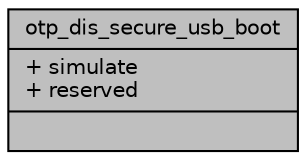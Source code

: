 digraph "otp_dis_secure_usb_boot"
{
 // INTERACTIVE_SVG=YES
 // LATEX_PDF_SIZE
  bgcolor="transparent";
  edge [fontname="Helvetica",fontsize="10",labelfontname="Helvetica",labelfontsize="10"];
  node [fontname="Helvetica",fontsize="10",shape=record];
  Node1 [label="{otp_dis_secure_usb_boot\n|+ simulate\l+ reserved\l|}",height=0.2,width=0.4,color="black", fillcolor="grey75", style="filled", fontcolor="black",tooltip=" "];
}
